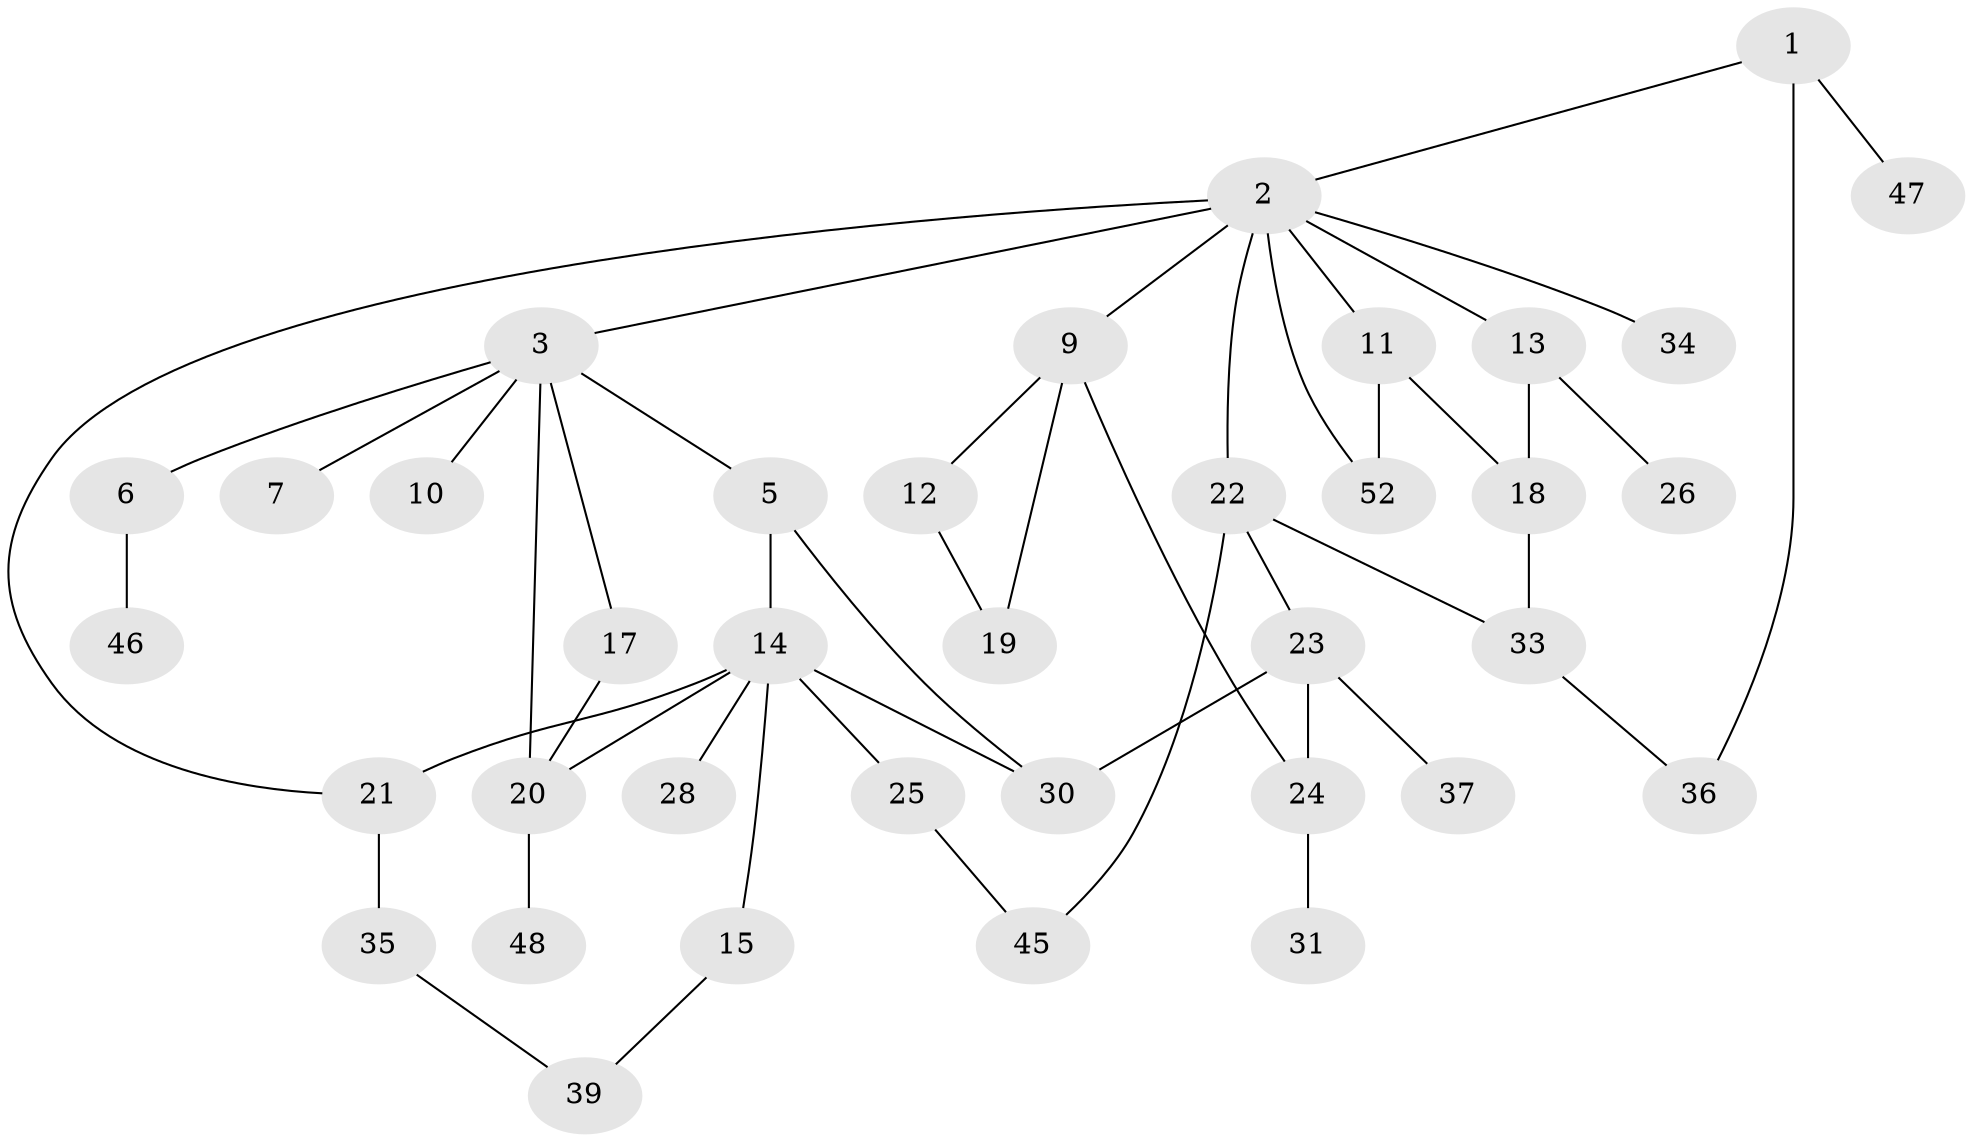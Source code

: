 // original degree distribution, {3: 0.2777777777777778, 6: 0.05555555555555555, 4: 0.07407407407407407, 2: 0.2037037037037037, 1: 0.3333333333333333, 7: 0.018518518518518517, 5: 0.037037037037037035}
// Generated by graph-tools (version 1.1) at 2025/10/02/27/25 16:10:51]
// undirected, 37 vertices, 49 edges
graph export_dot {
graph [start="1"]
  node [color=gray90,style=filled];
  1;
  2 [super="+8"];
  3 [super="+4"];
  5 [super="+27"];
  6 [super="+16"];
  7;
  9 [super="+54"];
  10;
  11;
  12;
  13;
  14 [super="+53"];
  15;
  17;
  18;
  19 [super="+51"];
  20 [super="+44"];
  21;
  22 [super="+29"];
  23 [super="+49"];
  24 [super="+32"];
  25 [super="+42"];
  26;
  28 [super="+38"];
  30;
  31;
  33 [super="+40"];
  34;
  35 [super="+41"];
  36 [super="+43"];
  37;
  39;
  45 [super="+50"];
  46;
  47;
  48;
  52;
  1 -- 2;
  1 -- 36;
  1 -- 47;
  2 -- 3;
  2 -- 52;
  2 -- 13 [weight=2];
  2 -- 9 [weight=2];
  2 -- 34;
  2 -- 21;
  2 -- 22;
  2 -- 11;
  3 -- 7;
  3 -- 17;
  3 -- 20;
  3 -- 5;
  3 -- 6;
  3 -- 10;
  5 -- 14;
  5 -- 30;
  6 -- 46;
  9 -- 12;
  9 -- 24;
  9 -- 19;
  11 -- 18;
  11 -- 52;
  12 -- 19;
  13 -- 26;
  13 -- 18;
  14 -- 15;
  14 -- 25;
  14 -- 28;
  14 -- 21;
  14 -- 20;
  14 -- 30;
  15 -- 39;
  17 -- 20;
  18 -- 33;
  20 -- 48;
  21 -- 35;
  22 -- 23;
  22 -- 33;
  22 -- 45;
  23 -- 24;
  23 -- 37;
  23 -- 30;
  24 -- 31;
  25 -- 45;
  33 -- 36;
  35 -- 39;
}
